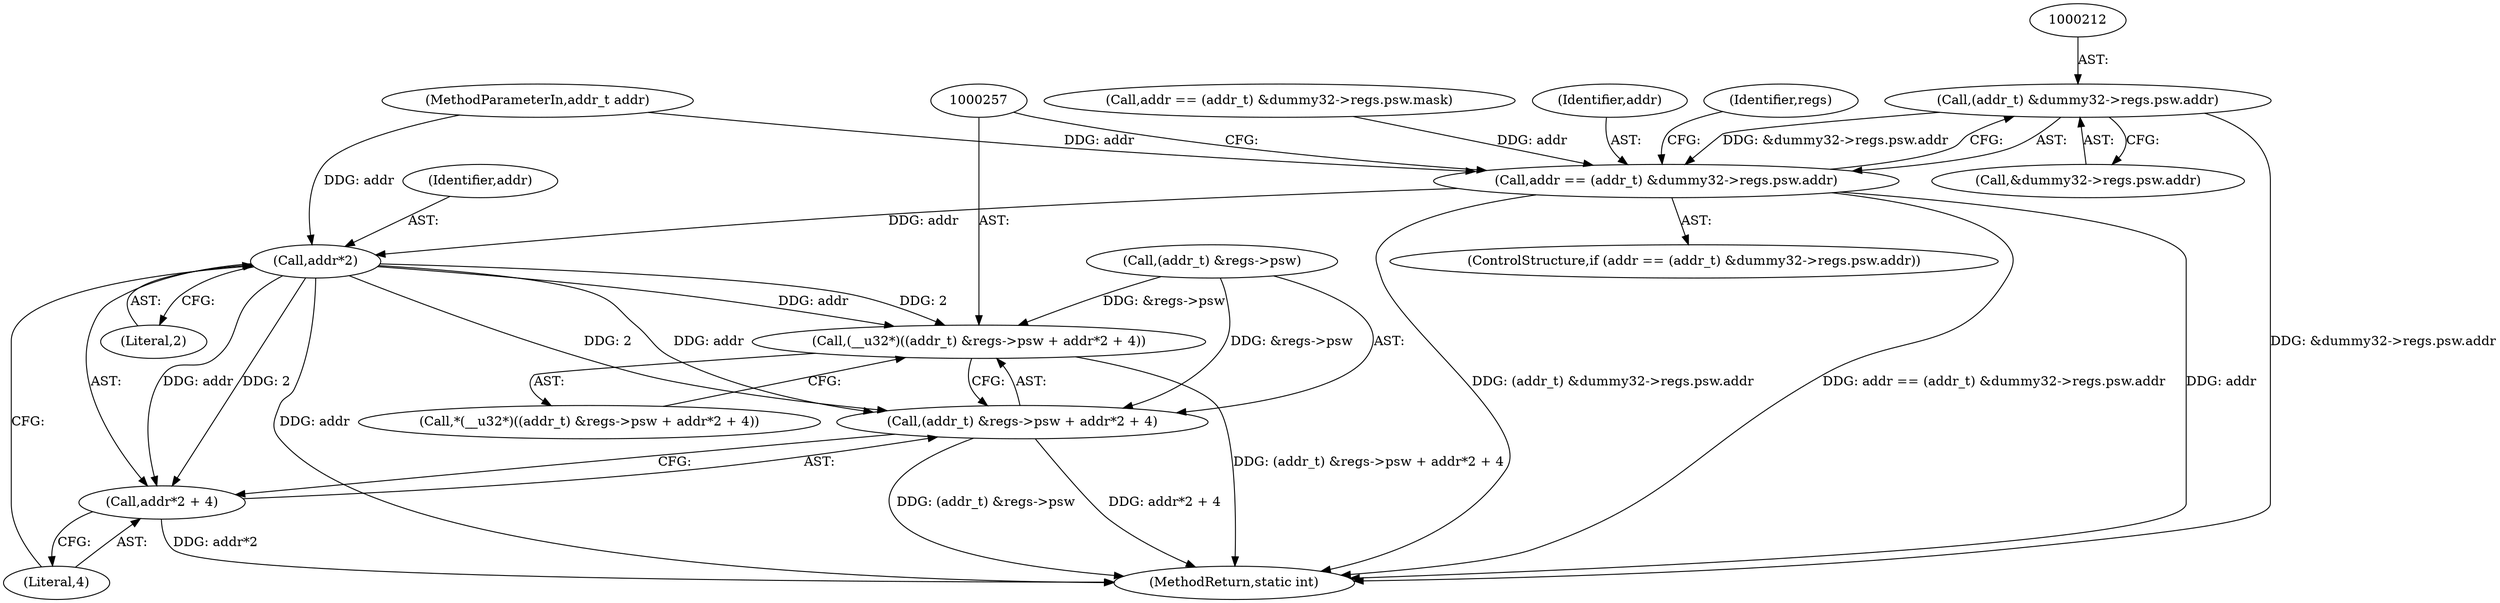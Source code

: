 digraph "0_linux_dab6cf55f81a6e16b8147aed9a843e1691dcd318_0@pointer" {
"1000211" [label="(Call,(addr_t) &dummy32->regs.psw.addr)"];
"1000209" [label="(Call,addr == (addr_t) &dummy32->regs.psw.addr)"];
"1000266" [label="(Call,addr*2)"];
"1000256" [label="(Call,(__u32*)((addr_t) &regs->psw + addr*2 + 4))"];
"1000258" [label="(Call,(addr_t) &regs->psw + addr*2 + 4)"];
"1000265" [label="(Call,addr*2 + 4)"];
"1000208" [label="(ControlStructure,if (addr == (addr_t) &dummy32->regs.psw.addr))"];
"1000210" [label="(Identifier,addr)"];
"1000445" [label="(MethodReturn,static int)"];
"1000209" [label="(Call,addr == (addr_t) &dummy32->regs.psw.addr)"];
"1000256" [label="(Call,(__u32*)((addr_t) &regs->psw + addr*2 + 4))"];
"1000265" [label="(Call,addr*2 + 4)"];
"1000225" [label="(Identifier,regs)"];
"1000145" [label="(Call,addr == (addr_t) &dummy32->regs.psw.mask)"];
"1000255" [label="(Call,*(__u32*)((addr_t) &regs->psw + addr*2 + 4))"];
"1000259" [label="(Call,(addr_t) &regs->psw)"];
"1000266" [label="(Call,addr*2)"];
"1000258" [label="(Call,(addr_t) &regs->psw + addr*2 + 4)"];
"1000211" [label="(Call,(addr_t) &dummy32->regs.psw.addr)"];
"1000213" [label="(Call,&dummy32->regs.psw.addr)"];
"1000268" [label="(Literal,2)"];
"1000269" [label="(Literal,4)"];
"1000267" [label="(Identifier,addr)"];
"1000113" [label="(MethodParameterIn,addr_t addr)"];
"1000211" -> "1000209"  [label="AST: "];
"1000211" -> "1000213"  [label="CFG: "];
"1000212" -> "1000211"  [label="AST: "];
"1000213" -> "1000211"  [label="AST: "];
"1000209" -> "1000211"  [label="CFG: "];
"1000211" -> "1000445"  [label="DDG: &dummy32->regs.psw.addr"];
"1000211" -> "1000209"  [label="DDG: &dummy32->regs.psw.addr"];
"1000209" -> "1000208"  [label="AST: "];
"1000210" -> "1000209"  [label="AST: "];
"1000225" -> "1000209"  [label="CFG: "];
"1000257" -> "1000209"  [label="CFG: "];
"1000209" -> "1000445"  [label="DDG: addr == (addr_t) &dummy32->regs.psw.addr"];
"1000209" -> "1000445"  [label="DDG: addr"];
"1000209" -> "1000445"  [label="DDG: (addr_t) &dummy32->regs.psw.addr"];
"1000145" -> "1000209"  [label="DDG: addr"];
"1000113" -> "1000209"  [label="DDG: addr"];
"1000209" -> "1000266"  [label="DDG: addr"];
"1000266" -> "1000265"  [label="AST: "];
"1000266" -> "1000268"  [label="CFG: "];
"1000267" -> "1000266"  [label="AST: "];
"1000268" -> "1000266"  [label="AST: "];
"1000269" -> "1000266"  [label="CFG: "];
"1000266" -> "1000445"  [label="DDG: addr"];
"1000266" -> "1000256"  [label="DDG: addr"];
"1000266" -> "1000256"  [label="DDG: 2"];
"1000266" -> "1000258"  [label="DDG: addr"];
"1000266" -> "1000258"  [label="DDG: 2"];
"1000266" -> "1000265"  [label="DDG: addr"];
"1000266" -> "1000265"  [label="DDG: 2"];
"1000113" -> "1000266"  [label="DDG: addr"];
"1000256" -> "1000255"  [label="AST: "];
"1000256" -> "1000258"  [label="CFG: "];
"1000257" -> "1000256"  [label="AST: "];
"1000258" -> "1000256"  [label="AST: "];
"1000255" -> "1000256"  [label="CFG: "];
"1000256" -> "1000445"  [label="DDG: (addr_t) &regs->psw + addr*2 + 4"];
"1000259" -> "1000256"  [label="DDG: &regs->psw"];
"1000258" -> "1000265"  [label="CFG: "];
"1000259" -> "1000258"  [label="AST: "];
"1000265" -> "1000258"  [label="AST: "];
"1000258" -> "1000445"  [label="DDG: (addr_t) &regs->psw"];
"1000258" -> "1000445"  [label="DDG: addr*2 + 4"];
"1000259" -> "1000258"  [label="DDG: &regs->psw"];
"1000265" -> "1000269"  [label="CFG: "];
"1000269" -> "1000265"  [label="AST: "];
"1000265" -> "1000445"  [label="DDG: addr*2"];
}
